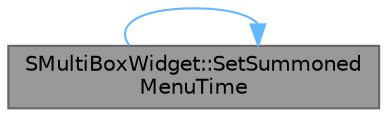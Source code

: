 digraph "SMultiBoxWidget::SetSummonedMenuTime"
{
 // INTERACTIVE_SVG=YES
 // LATEX_PDF_SIZE
  bgcolor="transparent";
  edge [fontname=Helvetica,fontsize=10,labelfontname=Helvetica,labelfontsize=10];
  node [fontname=Helvetica,fontsize=10,shape=box,height=0.2,width=0.4];
  rankdir="RL";
  Node1 [id="Node000001",label="SMultiBoxWidget::SetSummoned\lMenuTime",height=0.2,width=0.4,color="gray40", fillcolor="grey60", style="filled", fontcolor="black",tooltip="Records the time that the multibox last summoned a menu."];
  Node1 -> Node1 [id="edge1_Node000001_Node000001",dir="back",color="steelblue1",style="solid",tooltip=" "];
}
